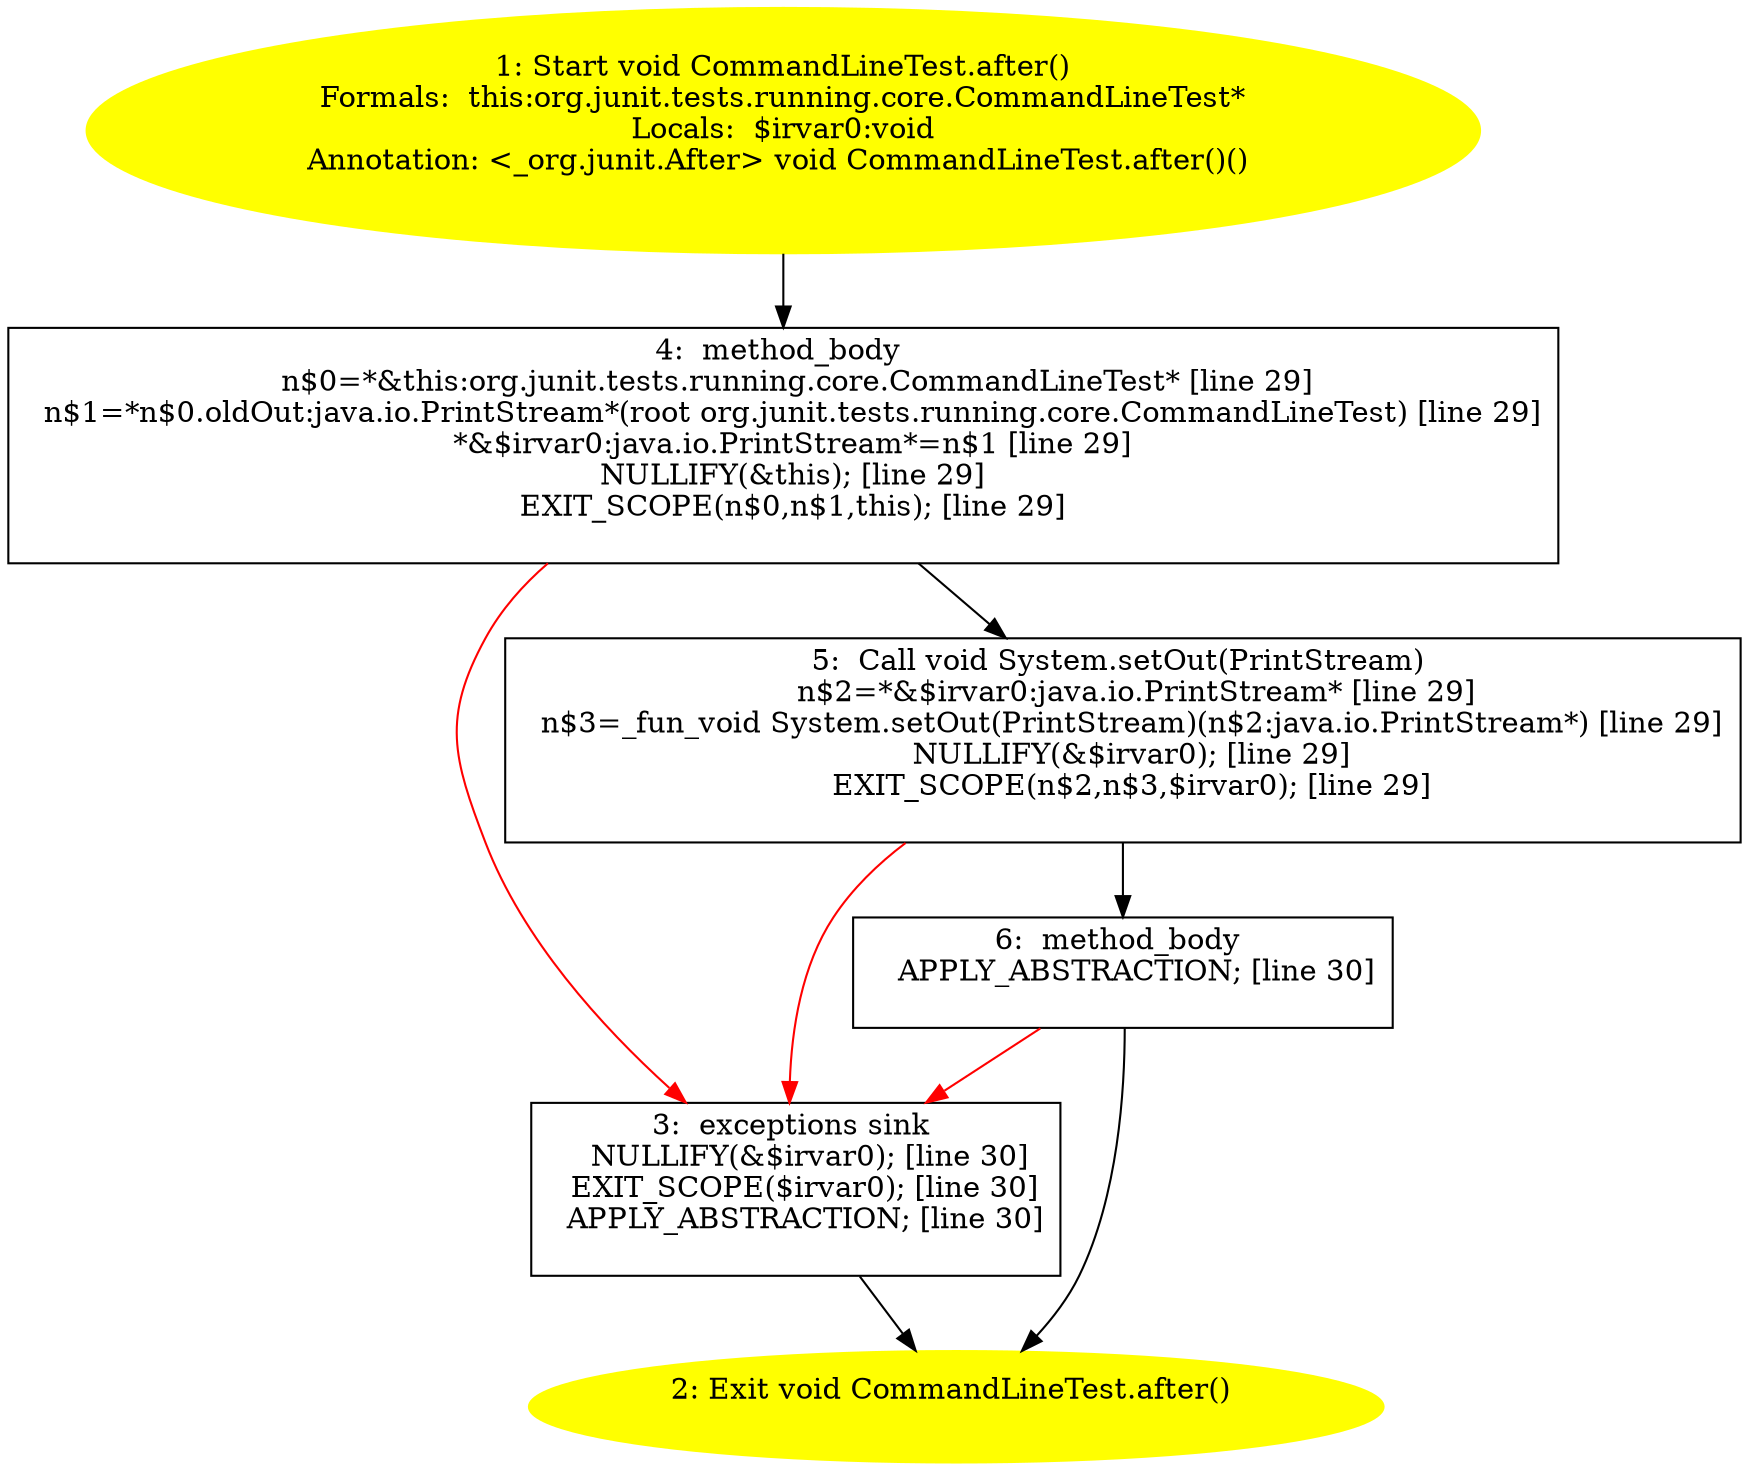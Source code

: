 /* @generated */
digraph cfg {
"org.junit.tests.running.core.CommandLineTest.after():void.40ab70a39a703015d8ab11a7dddd33df_1" [label="1: Start void CommandLineTest.after()\nFormals:  this:org.junit.tests.running.core.CommandLineTest*\nLocals:  $irvar0:void\nAnnotation: <_org.junit.After> void CommandLineTest.after()() \n  " color=yellow style=filled]
	

	 "org.junit.tests.running.core.CommandLineTest.after():void.40ab70a39a703015d8ab11a7dddd33df_1" -> "org.junit.tests.running.core.CommandLineTest.after():void.40ab70a39a703015d8ab11a7dddd33df_4" ;
"org.junit.tests.running.core.CommandLineTest.after():void.40ab70a39a703015d8ab11a7dddd33df_2" [label="2: Exit void CommandLineTest.after() \n  " color=yellow style=filled]
	

"org.junit.tests.running.core.CommandLineTest.after():void.40ab70a39a703015d8ab11a7dddd33df_3" [label="3:  exceptions sink \n   NULLIFY(&$irvar0); [line 30]\n  EXIT_SCOPE($irvar0); [line 30]\n  APPLY_ABSTRACTION; [line 30]\n " shape="box"]
	

	 "org.junit.tests.running.core.CommandLineTest.after():void.40ab70a39a703015d8ab11a7dddd33df_3" -> "org.junit.tests.running.core.CommandLineTest.after():void.40ab70a39a703015d8ab11a7dddd33df_2" ;
"org.junit.tests.running.core.CommandLineTest.after():void.40ab70a39a703015d8ab11a7dddd33df_4" [label="4:  method_body \n   n$0=*&this:org.junit.tests.running.core.CommandLineTest* [line 29]\n  n$1=*n$0.oldOut:java.io.PrintStream*(root org.junit.tests.running.core.CommandLineTest) [line 29]\n  *&$irvar0:java.io.PrintStream*=n$1 [line 29]\n  NULLIFY(&this); [line 29]\n  EXIT_SCOPE(n$0,n$1,this); [line 29]\n " shape="box"]
	

	 "org.junit.tests.running.core.CommandLineTest.after():void.40ab70a39a703015d8ab11a7dddd33df_4" -> "org.junit.tests.running.core.CommandLineTest.after():void.40ab70a39a703015d8ab11a7dddd33df_5" ;
	 "org.junit.tests.running.core.CommandLineTest.after():void.40ab70a39a703015d8ab11a7dddd33df_4" -> "org.junit.tests.running.core.CommandLineTest.after():void.40ab70a39a703015d8ab11a7dddd33df_3" [color="red" ];
"org.junit.tests.running.core.CommandLineTest.after():void.40ab70a39a703015d8ab11a7dddd33df_5" [label="5:  Call void System.setOut(PrintStream) \n   n$2=*&$irvar0:java.io.PrintStream* [line 29]\n  n$3=_fun_void System.setOut(PrintStream)(n$2:java.io.PrintStream*) [line 29]\n  NULLIFY(&$irvar0); [line 29]\n  EXIT_SCOPE(n$2,n$3,$irvar0); [line 29]\n " shape="box"]
	

	 "org.junit.tests.running.core.CommandLineTest.after():void.40ab70a39a703015d8ab11a7dddd33df_5" -> "org.junit.tests.running.core.CommandLineTest.after():void.40ab70a39a703015d8ab11a7dddd33df_6" ;
	 "org.junit.tests.running.core.CommandLineTest.after():void.40ab70a39a703015d8ab11a7dddd33df_5" -> "org.junit.tests.running.core.CommandLineTest.after():void.40ab70a39a703015d8ab11a7dddd33df_3" [color="red" ];
"org.junit.tests.running.core.CommandLineTest.after():void.40ab70a39a703015d8ab11a7dddd33df_6" [label="6:  method_body \n   APPLY_ABSTRACTION; [line 30]\n " shape="box"]
	

	 "org.junit.tests.running.core.CommandLineTest.after():void.40ab70a39a703015d8ab11a7dddd33df_6" -> "org.junit.tests.running.core.CommandLineTest.after():void.40ab70a39a703015d8ab11a7dddd33df_2" ;
	 "org.junit.tests.running.core.CommandLineTest.after():void.40ab70a39a703015d8ab11a7dddd33df_6" -> "org.junit.tests.running.core.CommandLineTest.after():void.40ab70a39a703015d8ab11a7dddd33df_3" [color="red" ];
}
